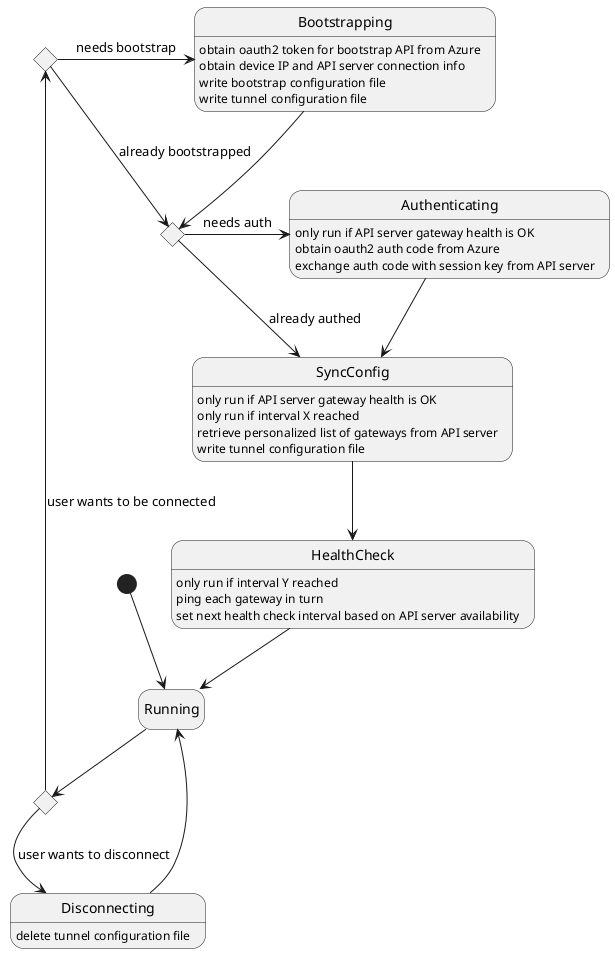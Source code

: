 @startuml
hide empty description
top to bottom direction

state enabled <<choice>>
state bootstrapped <<choice>>
state authenticated <<choice>>

[*] --> Running

Running --> enabled
enabled --> bootstrapped : user wants to be connected
enabled --> Disconnecting : user wants to disconnect

bootstrapped -> Bootstrapping : needs bootstrap
bootstrapped --> authenticated : already bootstrapped

Bootstrapping: obtain oauth2 token for bootstrap API from Azure
Bootstrapping: obtain device IP and API server connection info
Bootstrapping: write bootstrap configuration file
Bootstrapping: write tunnel configuration file
Bootstrapping --> authenticated

authenticated -> Authenticating : needs auth
authenticated --> SyncConfig : already authed
Authenticating: only run if API server gateway health is OK
Authenticating: obtain oauth2 auth code from Azure
Authenticating: exchange auth code with session key from API server

Authenticating --> SyncConfig
SyncConfig: only run if API server gateway health is OK
SyncConfig: only run if interval X reached
SyncConfig: retrieve personalized list of gateways from API server
SyncConfig: write tunnel configuration file

SyncConfig --> HealthCheck
HealthCheck: only run if interval Y reached
HealthCheck: ping each gateway in turn
HealthCheck: set next health check interval based on API server availability

HealthCheck --> Running

Disconnecting --> Running
Disconnecting: delete tunnel configuration file

@enduml